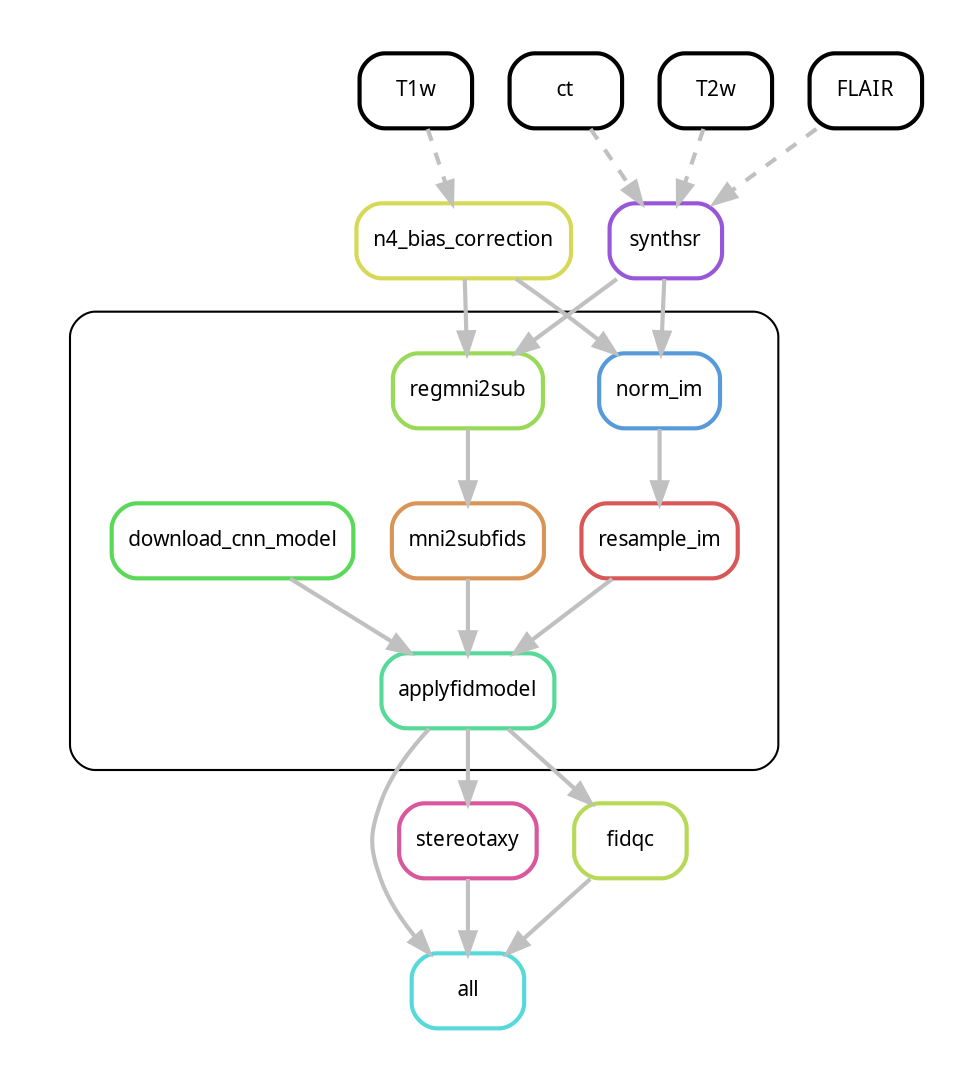 digraph snakemake_dag {
     graph[bgcolor=white, margin=0.3];
     node[shape=box, style=rounded, fontname=sans, fontsize=10, penwidth=2];
     edge[penwidth=2, color=grey];
 
     synthsr[label = "synthsr", color = "0.75 0.6 0.85", style="rounded"];
 
     subgraph cluster_workflow {
         color = black;
         style = rounded;
         margin = 20;
 
         1[label = "applyfidmodel", color = "0.42 0.6 0.85", style="rounded"];
         2[label = "resample_im", color = "0.00 0.6 0.85", style="rounded"];
         3[label = "norm_im", color = "0.58 0.6 0.85", style="rounded"];
         5[label = "mni2subfids", color = "0.08 0.6 0.85", style="rounded"];
         6[label = "regmni2sub", color = "0.25 0.6 0.85", style="rounded"];
         7[label = "download_cnn_model", color = "0.33 0.6 0.85", style="rounded"];
 
         7 -> 1
         2 -> 1
         5 -> 1
         3 -> 2
         6 -> 5
     }
 
     0[label = "all", color = "0.50 0.6 0.85", style="rounded"];
     4[label = "n4_bias_correction", color = "0.17 0.6 0.85", style="rounded"];
     8[label = "stereotaxy", color = "0.91 0.6 0.85", style="rounded"];
     9[label = "fidqc", color = "0.21 0.6 0.85", style="rounded"];
     4 -> 6
     4 -> 3
     1 -> 0
     1 -> 8
     8 -> 0
     1 -> 9
     9 -> 0
 
     T1w -> 4[style=dashed];
     T2w -> synthsr[style=dashed];
     FLAIR -> synthsr[style=dashed];
     ct -> synthsr[style=dashed];
     synthsr -> 3;
     synthsr -> 6;
 }